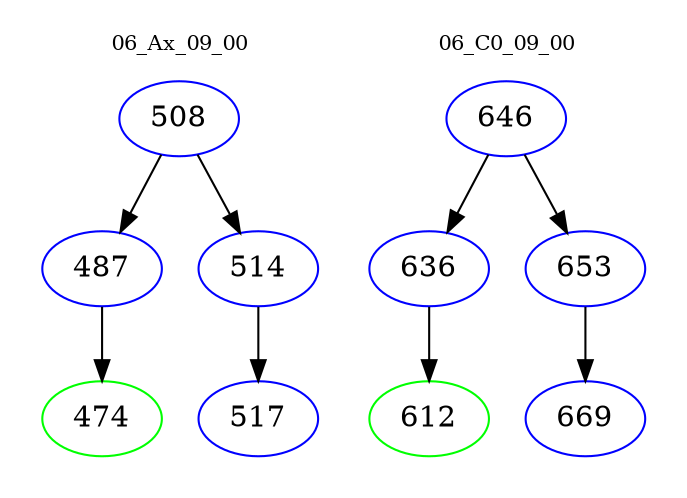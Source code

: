 digraph{
subgraph cluster_0 {
color = white
label = "06_Ax_09_00";
fontsize=10;
T0_508 [label="508", color="blue"]
T0_508 -> T0_487 [color="black"]
T0_487 [label="487", color="blue"]
T0_487 -> T0_474 [color="black"]
T0_474 [label="474", color="green"]
T0_508 -> T0_514 [color="black"]
T0_514 [label="514", color="blue"]
T0_514 -> T0_517 [color="black"]
T0_517 [label="517", color="blue"]
}
subgraph cluster_1 {
color = white
label = "06_C0_09_00";
fontsize=10;
T1_646 [label="646", color="blue"]
T1_646 -> T1_636 [color="black"]
T1_636 [label="636", color="blue"]
T1_636 -> T1_612 [color="black"]
T1_612 [label="612", color="green"]
T1_646 -> T1_653 [color="black"]
T1_653 [label="653", color="blue"]
T1_653 -> T1_669 [color="black"]
T1_669 [label="669", color="blue"]
}
}
